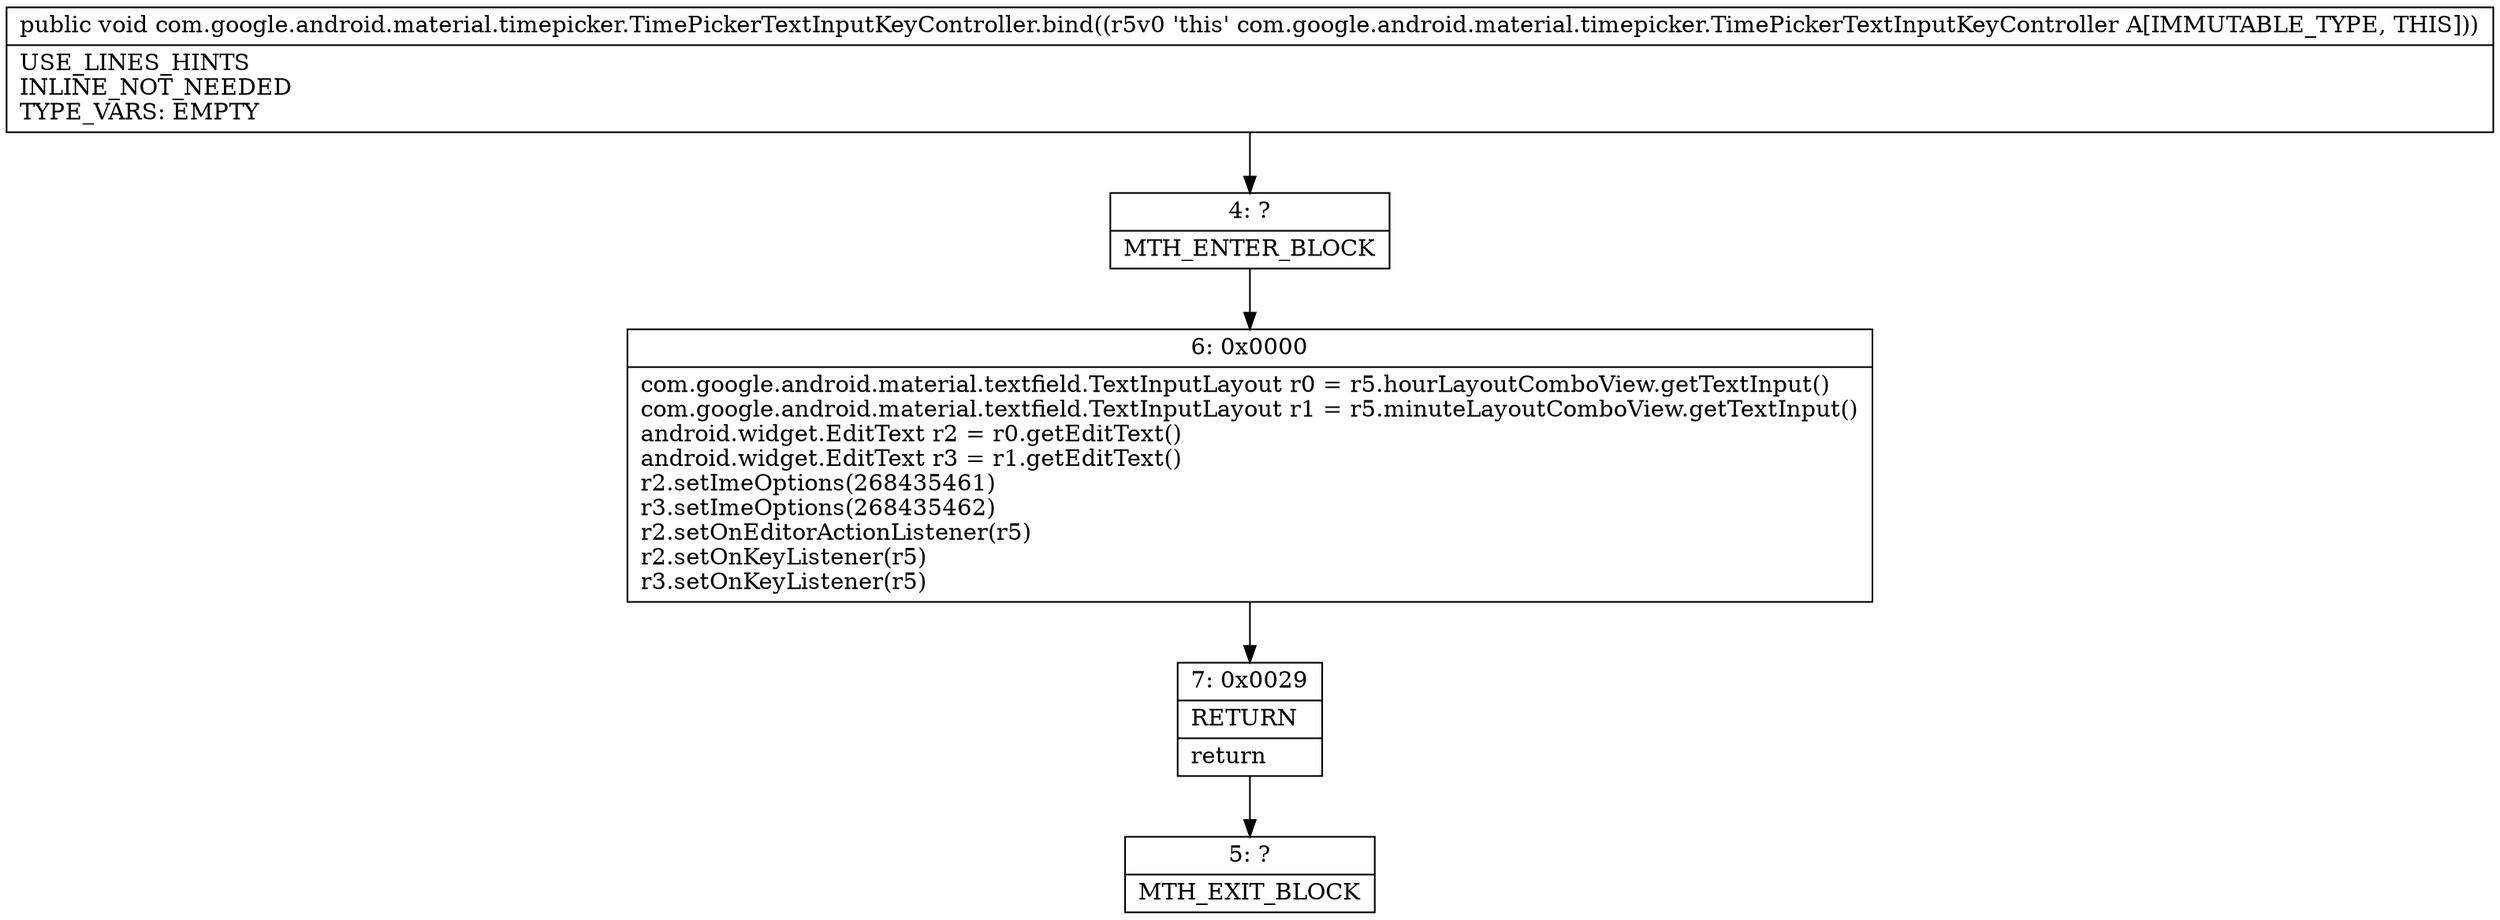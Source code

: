 digraph "CFG forcom.google.android.material.timepicker.TimePickerTextInputKeyController.bind()V" {
Node_4 [shape=record,label="{4\:\ ?|MTH_ENTER_BLOCK\l}"];
Node_6 [shape=record,label="{6\:\ 0x0000|com.google.android.material.textfield.TextInputLayout r0 = r5.hourLayoutComboView.getTextInput()\lcom.google.android.material.textfield.TextInputLayout r1 = r5.minuteLayoutComboView.getTextInput()\landroid.widget.EditText r2 = r0.getEditText()\landroid.widget.EditText r3 = r1.getEditText()\lr2.setImeOptions(268435461)\lr3.setImeOptions(268435462)\lr2.setOnEditorActionListener(r5)\lr2.setOnKeyListener(r5)\lr3.setOnKeyListener(r5)\l}"];
Node_7 [shape=record,label="{7\:\ 0x0029|RETURN\l|return\l}"];
Node_5 [shape=record,label="{5\:\ ?|MTH_EXIT_BLOCK\l}"];
MethodNode[shape=record,label="{public void com.google.android.material.timepicker.TimePickerTextInputKeyController.bind((r5v0 'this' com.google.android.material.timepicker.TimePickerTextInputKeyController A[IMMUTABLE_TYPE, THIS]))  | USE_LINES_HINTS\lINLINE_NOT_NEEDED\lTYPE_VARS: EMPTY\l}"];
MethodNode -> Node_4;Node_4 -> Node_6;
Node_6 -> Node_7;
Node_7 -> Node_5;
}

